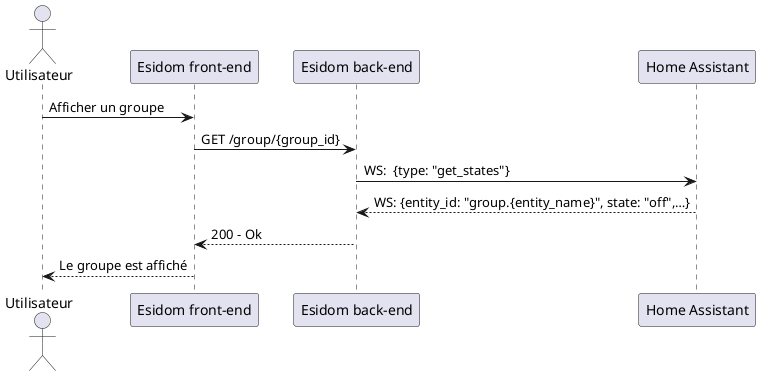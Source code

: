 @startuml afficher groupe

actor "Utilisateur" as u
participant "Esidom front-end" as fe
participant "Esidom back-end" as m
participant "Home Assistant" as ha

u -> fe: Afficher un groupe
fe -> m: GET /group/{group_id}
m -> ha: WS:  {type: "get_states"}
ha --> m: WS: {entity_id: "group.{entity_name}", state: "off",…}
m --> fe: 200 - Ok
fe --> u: Le groupe est affiché

@enduml